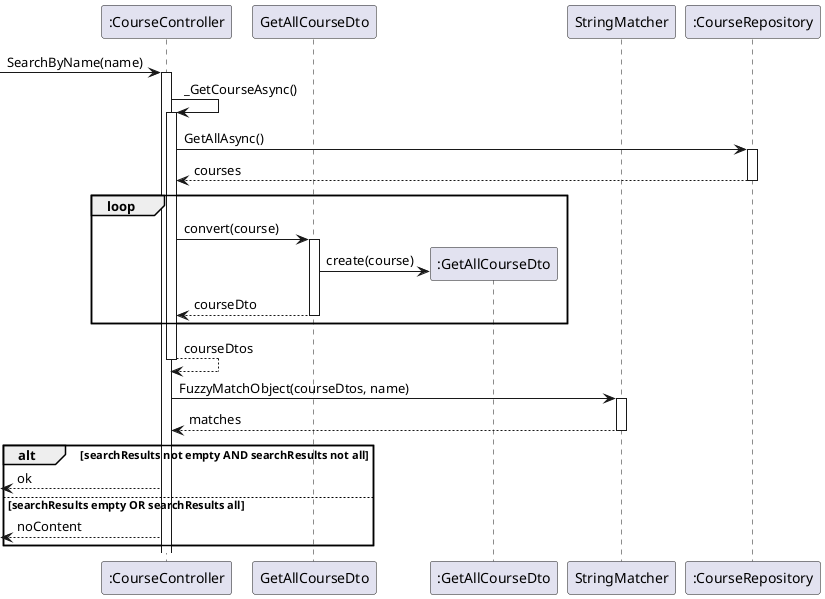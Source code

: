 @startuml Search course
participant ":CourseController" as courseController
participant GetAllCourseDto
participant ":GetAllCourseDto" as getAllCourseDto
participant StringMatcher
participant ":CourseRepository" as courseRepository

-> courseController: SearchByName(name)
activate courseController

courseController -> courseController: _GetCourseAsync()
activate courseController
    courseController -> courseRepository: GetAllAsync()

    activate courseRepository
    courseRepository --> courseController: courses
    deactivate courseRepository
    loop 
        courseController -> GetAllCourseDto: convert(course)
        activate GetAllCourseDto
        GetAllCourseDto -> getAllCourseDto **: create(course)
        GetAllCourseDto --> courseController: courseDto
        deactivate GetAllCourseDto
    end
    
    courseController --> courseController: courseDtos

    deactivate courseController

courseController -> StringMatcher: FuzzyMatchObject(courseDtos, name)
activate StringMatcher
StringMatcher --> courseController: matches
deactivate StringMatcher

alt searchResults not empty AND searchResults not all
' To-ASK
    <-- courseController: ok
else searchResults empty OR searchResults all
    <-- courseController: noContent
end
